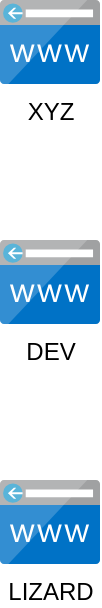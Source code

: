 <mxfile>
    <diagram id="1HxwtADjZcg1eGuvTopp" name="Domain">
        <mxGraphModel dx="352" dy="547" grid="1" gridSize="10" guides="1" tooltips="1" connect="1" arrows="1" fold="1" page="1" pageScale="1" pageWidth="850" pageHeight="1100" math="0" shadow="0">
            <root>
                <mxCell id="0"/>
                <mxCell id="1" parent="0"/>
                <mxCell id="2Dg_-hd8_ekVPyiTdiYy-1" value="XYZ" style="sketch=0;aspect=fixed;html=1;points=[];align=center;image;fontSize=12;image=img/lib/mscae/CustomDomain.svg;" parent="1" vertex="1">
                    <mxGeometry x="120" y="80" width="50" height="42" as="geometry"/>
                </mxCell>
                <mxCell id="2Dg_-hd8_ekVPyiTdiYy-2" value="DEV" style="sketch=0;aspect=fixed;html=1;points=[];align=center;image;fontSize=12;image=img/lib/mscae/CustomDomain.svg;" parent="1" vertex="1">
                    <mxGeometry x="120" y="200" width="50" height="42" as="geometry"/>
                </mxCell>
                <mxCell id="2Dg_-hd8_ekVPyiTdiYy-3" value="LIZARD" style="sketch=0;aspect=fixed;html=1;points=[];align=center;image;fontSize=12;image=img/lib/mscae/CustomDomain.svg;" parent="1" vertex="1">
                    <mxGeometry x="120" y="320" width="50" height="42" as="geometry"/>
                </mxCell>
            </root>
        </mxGraphModel>
    </diagram>
    <diagram id="JPliUGZDf6Bem9KbBzjc" name="Services">
        <mxGraphModel dx="1536" dy="536" grid="1" gridSize="10" guides="1" tooltips="1" connect="1" arrows="1" fold="1" page="1" pageScale="1" pageWidth="850" pageHeight="1100" math="0" shadow="0">
            <root>
                <mxCell id="0"/>
                <mxCell id="1" parent="0"/>
                <mxCell id="E2x6os5s7U67TRmtlER2-1" value="" style="html=1;outlineConnect=0;whiteSpace=wrap;fillColor=#AFFFAF;shape=mxgraph.archimate3.device;" parent="1" vertex="1">
                    <mxGeometry x="190" y="830" width="80" height="65" as="geometry"/>
                </mxCell>
                <mxCell id="E2x6os5s7U67TRmtlER2-2" value="" style="html=1;outlineConnect=0;whiteSpace=wrap;fillColor=#AFFFAF;shape=mxgraph.archimate3.device;" parent="1" vertex="1">
                    <mxGeometry x="290" y="830" width="80" height="65" as="geometry"/>
                </mxCell>
                <mxCell id="E2x6os5s7U67TRmtlER2-3" value="" style="html=1;outlineConnect=0;whiteSpace=wrap;fillColor=#AFFFAF;shape=mxgraph.archimate3.device;" parent="1" vertex="1">
                    <mxGeometry x="390" y="830" width="80" height="65" as="geometry"/>
                </mxCell>
                <mxCell id="E2x6os5s7U67TRmtlER2-4" value="" style="html=1;outlineConnect=0;whiteSpace=wrap;fillColor=#AFFFAF;shape=mxgraph.archimate3.device;" parent="1" vertex="1">
                    <mxGeometry x="490" y="830" width="80" height="65" as="geometry"/>
                </mxCell>
                <mxCell id="E2x6os5s7U67TRmtlER2-5" value="" style="html=1;outlineConnect=0;whiteSpace=wrap;fillColor=#AFFFAF;shape=mxgraph.archimate3.device;" parent="1" vertex="1">
                    <mxGeometry x="590" y="830" width="80" height="65" as="geometry"/>
                </mxCell>
                <mxCell id="E2x6os5s7U67TRmtlER2-6" value="" style="html=1;outlineConnect=0;whiteSpace=wrap;fillColor=#AFFFAF;shape=mxgraph.archimate3.tech;techType=sysSw;" parent="1" vertex="1">
                    <mxGeometry x="170" y="740" width="120" height="75" as="geometry"/>
                </mxCell>
                <mxCell id="E2x6os5s7U67TRmtlER2-7" value="" style="html=1;outlineConnect=0;whiteSpace=wrap;fillColor=#AFFFAF;shape=mxgraph.archimate3.tech;techType=sysSw;" parent="1" vertex="1">
                    <mxGeometry x="270" y="740" width="120" height="75" as="geometry"/>
                </mxCell>
                <mxCell id="E2x6os5s7U67TRmtlER2-8" value="" style="html=1;outlineConnect=0;whiteSpace=wrap;fillColor=#AFFFAF;shape=mxgraph.archimate3.tech;techType=sysSw;" parent="1" vertex="1">
                    <mxGeometry x="370" y="740" width="120" height="75" as="geometry"/>
                </mxCell>
                <mxCell id="E2x6os5s7U67TRmtlER2-9" value="" style="html=1;outlineConnect=0;whiteSpace=wrap;fillColor=#AFFFAF;shape=mxgraph.archimate3.tech;techType=sysSw;" parent="1" vertex="1">
                    <mxGeometry x="465" y="740" width="120" height="75" as="geometry"/>
                </mxCell>
                <mxCell id="E2x6os5s7U67TRmtlER2-10" value="" style="html=1;outlineConnect=0;whiteSpace=wrap;fillColor=#AFFFAF;shape=mxgraph.archimate3.tech;techType=sysSw;" parent="1" vertex="1">
                    <mxGeometry x="570" y="740" width="120" height="75" as="geometry"/>
                </mxCell>
                <mxCell id="2lzYPGeSiZpKVW4SoKPh-1" value="Consul" style="rounded=0;whiteSpace=wrap;html=1;" parent="1" vertex="1">
                    <mxGeometry x="120" y="120" width="120" height="60" as="geometry"/>
                </mxCell>
                <mxCell id="2lzYPGeSiZpKVW4SoKPh-2" value="Traefik" style="rounded=0;whiteSpace=wrap;html=1;" parent="1" vertex="1">
                    <mxGeometry x="120" y="40" width="120" height="60" as="geometry"/>
                </mxCell>
                <mxCell id="UqHx2-5GFZlFR81x6iRW-1" value="MinIO" style="rounded=0;whiteSpace=wrap;html=1;" parent="1" vertex="1">
                    <mxGeometry x="120" y="200" width="120" height="60" as="geometry"/>
                </mxCell>
                <mxCell id="UqHx2-5GFZlFR81x6iRW-2" value="Postgres" style="rounded=0;whiteSpace=wrap;html=1;" parent="1" vertex="1">
                    <mxGeometry x="120" y="280" width="120" height="60" as="geometry"/>
                </mxCell>
                <mxCell id="UqHx2-5GFZlFR81x6iRW-3" value="PGAdmin" style="rounded=0;whiteSpace=wrap;html=1;" parent="1" vertex="1">
                    <mxGeometry x="120" y="360" width="120" height="60" as="geometry"/>
                </mxCell>
                <mxCell id="KosbTpZ9Q2l3xbMsQkfR-1" value="Keycloak" style="rounded=0;whiteSpace=wrap;html=1;" vertex="1" parent="1">
                    <mxGeometry x="120" y="440" width="120" height="60" as="geometry"/>
                </mxCell>
                <mxCell id="KosbTpZ9Q2l3xbMsQkfR-2" value="Backup DB" style="rounded=0;whiteSpace=wrap;html=1;" vertex="1" parent="1">
                    <mxGeometry x="120" y="520" width="120" height="60" as="geometry"/>
                </mxCell>
            </root>
        </mxGraphModel>
    </diagram>
    <diagram id="C5RBs43oDa-KdzZeNtuy" name="Platform">
        <mxGraphModel dx="1307" dy="505" grid="1" gridSize="10" guides="1" tooltips="1" connect="1" arrows="1" fold="1" page="1" pageScale="1" pageWidth="827" pageHeight="1169" math="0" shadow="0">
            <root>
                <mxCell id="WIyWlLk6GJQsqaUBKTNV-0"/>
                <mxCell id="WIyWlLk6GJQsqaUBKTNV-1" parent="WIyWlLk6GJQsqaUBKTNV-0"/>
                <mxCell id="8SSzQzHq9lEgpjP0odpT-6" value="" style="edgeStyle=orthogonalEdgeStyle;rounded=0;orthogonalLoop=1;jettySize=auto;html=1;fillColor=#dae8fc;strokeColor=#6c8ebf;" parent="WIyWlLk6GJQsqaUBKTNV-1" source="8SSzQzHq9lEgpjP0odpT-0" target="8SSzQzHq9lEgpjP0odpT-2" edge="1">
                    <mxGeometry relative="1" as="geometry"/>
                </mxCell>
                <mxCell id="8SSzQzHq9lEgpjP0odpT-0" value="PLATFORM" style="rounded=0;whiteSpace=wrap;html=1;fillColor=#dae8fc;strokeColor=#6c8ebf;" parent="WIyWlLk6GJQsqaUBKTNV-1" vertex="1">
                    <mxGeometry x="360" y="280" width="120" height="60" as="geometry"/>
                </mxCell>
                <mxCell id="8SSzQzHq9lEgpjP0odpT-11" value="" style="edgeStyle=orthogonalEdgeStyle;rounded=0;orthogonalLoop=1;jettySize=auto;html=1;fillColor=#dae8fc;strokeColor=#6c8ebf;" parent="WIyWlLk6GJQsqaUBKTNV-1" source="8SSzQzHq9lEgpjP0odpT-1" target="8SSzQzHq9lEgpjP0odpT-10" edge="1">
                    <mxGeometry relative="1" as="geometry"/>
                </mxCell>
                <mxCell id="8SSzQzHq9lEgpjP0odpT-1" value="RESOURCES" style="rounded=0;whiteSpace=wrap;html=1;fillColor=#dae8fc;strokeColor=#6c8ebf;" parent="WIyWlLk6GJQsqaUBKTNV-1" vertex="1">
                    <mxGeometry x="360" y="510" width="120" height="60" as="geometry"/>
                </mxCell>
                <mxCell id="8SSzQzHq9lEgpjP0odpT-7" value="" style="edgeStyle=orthogonalEdgeStyle;rounded=0;orthogonalLoop=1;jettySize=auto;html=1;fillColor=#dae8fc;strokeColor=#6c8ebf;" parent="WIyWlLk6GJQsqaUBKTNV-1" source="8SSzQzHq9lEgpjP0odpT-2" target="8SSzQzHq9lEgpjP0odpT-1" edge="1">
                    <mxGeometry relative="1" as="geometry"/>
                </mxCell>
                <mxCell id="8SSzQzHq9lEgpjP0odpT-2" value="SERVICE" style="rounded=0;whiteSpace=wrap;html=1;fillColor=#dae8fc;strokeColor=#6c8ebf;" parent="WIyWlLk6GJQsqaUBKTNV-1" vertex="1">
                    <mxGeometry x="360" y="400" width="120" height="60" as="geometry"/>
                </mxCell>
                <mxCell id="8SSzQzHq9lEgpjP0odpT-4" value="" style="edgeStyle=orthogonalEdgeStyle;rounded=0;orthogonalLoop=1;jettySize=auto;html=1;" parent="WIyWlLk6GJQsqaUBKTNV-1" source="8SSzQzHq9lEgpjP0odpT-3" target="8SSzQzHq9lEgpjP0odpT-1" edge="1">
                    <mxGeometry relative="1" as="geometry"/>
                </mxCell>
                <mxCell id="8SSzQzHq9lEgpjP0odpT-3" value="LOCATIONS" style="rounded=0;whiteSpace=wrap;html=1;" parent="WIyWlLk6GJQsqaUBKTNV-1" vertex="1">
                    <mxGeometry x="180" y="510" width="120" height="60" as="geometry"/>
                </mxCell>
                <mxCell id="8SSzQzHq9lEgpjP0odpT-12" value="" style="edgeStyle=orthogonalEdgeStyle;rounded=0;orthogonalLoop=1;jettySize=auto;html=1;" parent="WIyWlLk6GJQsqaUBKTNV-1" source="8SSzQzHq9lEgpjP0odpT-8" target="8SSzQzHq9lEgpjP0odpT-9" edge="1">
                    <mxGeometry relative="1" as="geometry"/>
                </mxCell>
                <mxCell id="8SSzQzHq9lEgpjP0odpT-8" value="SEARCHPARAM" style="rounded=0;whiteSpace=wrap;html=1;" parent="WIyWlLk6GJQsqaUBKTNV-1" vertex="1">
                    <mxGeometry x="550" y="510" width="120" height="60" as="geometry"/>
                </mxCell>
                <mxCell id="8SSzQzHq9lEgpjP0odpT-13" value="" style="edgeStyle=orthogonalEdgeStyle;rounded=0;orthogonalLoop=1;jettySize=auto;html=1;" parent="WIyWlLk6GJQsqaUBKTNV-1" source="8SSzQzHq9lEgpjP0odpT-9" target="8SSzQzHq9lEgpjP0odpT-10" edge="1">
                    <mxGeometry relative="1" as="geometry"/>
                </mxCell>
                <mxCell id="8SSzQzHq9lEgpjP0odpT-14" style="edgeStyle=orthogonalEdgeStyle;rounded=0;orthogonalLoop=1;jettySize=auto;html=1;entryX=1;entryY=0.5;entryDx=0;entryDy=0;" parent="WIyWlLk6GJQsqaUBKTNV-1" source="8SSzQzHq9lEgpjP0odpT-9" target="8SSzQzHq9lEgpjP0odpT-1" edge="1">
                    <mxGeometry relative="1" as="geometry"/>
                </mxCell>
                <mxCell id="8SSzQzHq9lEgpjP0odpT-9" value="SEARCHRATE" style="rounded=0;whiteSpace=wrap;html=1;" parent="WIyWlLk6GJQsqaUBKTNV-1" vertex="1">
                    <mxGeometry x="550" y="640" width="120" height="60" as="geometry"/>
                </mxCell>
                <mxCell id="8SSzQzHq9lEgpjP0odpT-16" value="" style="edgeStyle=orthogonalEdgeStyle;rounded=0;orthogonalLoop=1;jettySize=auto;html=1;fillColor=#dae8fc;strokeColor=#6c8ebf;" parent="WIyWlLk6GJQsqaUBKTNV-1" source="8SSzQzHq9lEgpjP0odpT-10" target="8SSzQzHq9lEgpjP0odpT-15" edge="1">
                    <mxGeometry relative="1" as="geometry"/>
                </mxCell>
                <mxCell id="8SSzQzHq9lEgpjP0odpT-10" value="RESOURCERATES" style="rounded=0;whiteSpace=wrap;html=1;fillColor=#dae8fc;strokeColor=#6c8ebf;" parent="WIyWlLk6GJQsqaUBKTNV-1" vertex="1">
                    <mxGeometry x="360" y="640" width="120" height="60" as="geometry"/>
                </mxCell>
                <mxCell id="8SSzQzHq9lEgpjP0odpT-15" value="RESOURCEUNITS" style="rounded=0;whiteSpace=wrap;html=1;fillColor=#dae8fc;strokeColor=#6c8ebf;" parent="WIyWlLk6GJQsqaUBKTNV-1" vertex="1">
                    <mxGeometry x="360" y="760" width="120" height="60" as="geometry"/>
                </mxCell>
                <mxCell id="8SSzQzHq9lEgpjP0odpT-20" value="" style="edgeStyle=orthogonalEdgeStyle;rounded=0;orthogonalLoop=1;jettySize=auto;html=1;" parent="WIyWlLk6GJQsqaUBKTNV-1" source="8SSzQzHq9lEgpjP0odpT-17" target="8SSzQzHq9lEgpjP0odpT-19" edge="1">
                    <mxGeometry relative="1" as="geometry"/>
                </mxCell>
                <mxCell id="8SSzQzHq9lEgpjP0odpT-17" value="UNIT" style="rounded=0;whiteSpace=wrap;html=1;" parent="WIyWlLk6GJQsqaUBKTNV-1" vertex="1">
                    <mxGeometry x="180" y="870" width="120" height="60" as="geometry"/>
                </mxCell>
                <mxCell id="8SSzQzHq9lEgpjP0odpT-21" value="" style="edgeStyle=orthogonalEdgeStyle;rounded=0;orthogonalLoop=1;jettySize=auto;html=1;" parent="WIyWlLk6GJQsqaUBKTNV-1" source="8SSzQzHq9lEgpjP0odpT-19" target="8SSzQzHq9lEgpjP0odpT-15" edge="1">
                    <mxGeometry relative="1" as="geometry"/>
                </mxCell>
                <mxCell id="8SSzQzHq9lEgpjP0odpT-19" value="UNITDEFAULT" style="rounded=0;whiteSpace=wrap;html=1;" parent="WIyWlLk6GJQsqaUBKTNV-1" vertex="1">
                    <mxGeometry x="180" y="760" width="120" height="60" as="geometry"/>
                </mxCell>
                <mxCell id="8SSzQzHq9lEgpjP0odpT-23" value="" style="edgeStyle=orthogonalEdgeStyle;rounded=0;orthogonalLoop=1;jettySize=auto;html=1;" parent="WIyWlLk6GJQsqaUBKTNV-1" source="8SSzQzHq9lEgpjP0odpT-22" target="8SSzQzHq9lEgpjP0odpT-10" edge="1">
                    <mxGeometry relative="1" as="geometry"/>
                </mxCell>
                <mxCell id="8SSzQzHq9lEgpjP0odpT-22" value="CURRENCY" style="rounded=0;whiteSpace=wrap;html=1;" parent="WIyWlLk6GJQsqaUBKTNV-1" vertex="1">
                    <mxGeometry x="180" y="640" width="120" height="60" as="geometry"/>
                </mxCell>
            </root>
        </mxGraphModel>
    </diagram>
</mxfile>